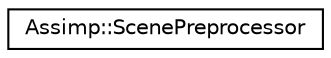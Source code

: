 digraph "Graphical Class Hierarchy"
{
  edge [fontname="Helvetica",fontsize="10",labelfontname="Helvetica",labelfontsize="10"];
  node [fontname="Helvetica",fontsize="10",shape=record];
  rankdir="LR";
  Node1 [label="Assimp::ScenePreprocessor",height=0.2,width=0.4,color="black", fillcolor="white", style="filled",URL="$class_assimp_1_1_scene_preprocessor.html"];
}
